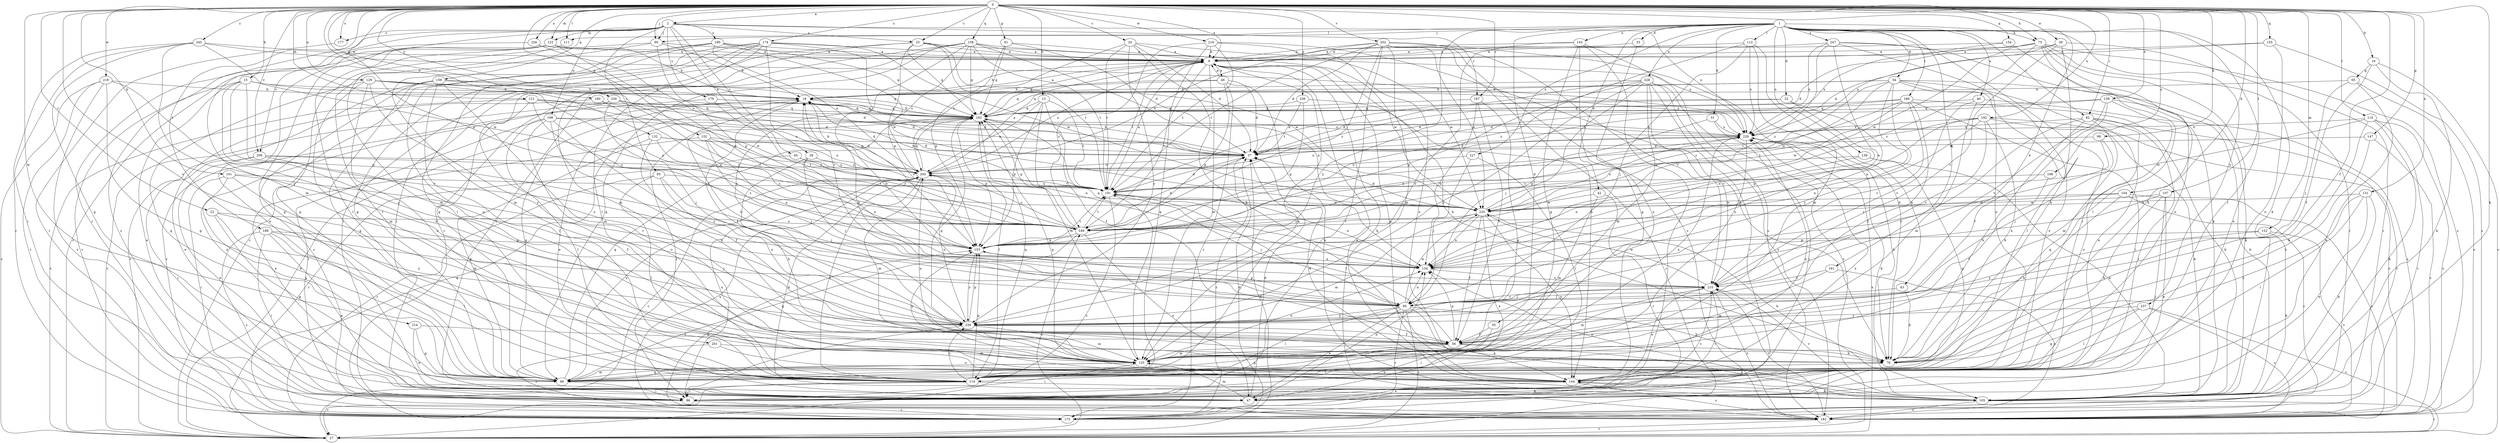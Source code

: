 strict digraph  {
0;
1;
2;
9;
13;
15;
16;
18;
20;
22;
25;
26;
27;
31;
32;
33;
34;
35;
37;
38;
40;
42;
43;
45;
46;
47;
56;
61;
65;
66;
75;
76;
82;
85;
86;
90;
95;
99;
101;
104;
105;
107;
110;
111;
112;
114;
121;
122;
123;
125;
129;
131;
132;
134;
138;
139;
143;
144;
147;
152;
153;
154;
155;
158;
159;
160;
161;
162;
167;
172;
174;
177;
179;
180;
182;
188;
189;
191;
192;
198;
199;
200;
201;
202;
209;
210;
214;
216;
218;
220;
226;
227;
228;
229;
230;
236;
237;
239;
245;
247;
249;
0 -> 2  [label=a];
0 -> 9  [label=a];
0 -> 13  [label=b];
0 -> 15  [label=b];
0 -> 16  [label=b];
0 -> 20  [label=c];
0 -> 22  [label=c];
0 -> 25  [label=c];
0 -> 38  [label=e];
0 -> 56  [label=f];
0 -> 61  [label=g];
0 -> 75  [label=h];
0 -> 82  [label=i];
0 -> 90  [label=j];
0 -> 99  [label=k];
0 -> 101  [label=k];
0 -> 104  [label=k];
0 -> 105  [label=k];
0 -> 107  [label=l];
0 -> 110  [label=l];
0 -> 111  [label=l];
0 -> 121  [label=m];
0 -> 122  [label=m];
0 -> 123  [label=m];
0 -> 129  [label=n];
0 -> 131  [label=n];
0 -> 132  [label=n];
0 -> 138  [label=o];
0 -> 147  [label=p];
0 -> 152  [label=p];
0 -> 153  [label=p];
0 -> 154  [label=q];
0 -> 155  [label=q];
0 -> 158  [label=q];
0 -> 159  [label=q];
0 -> 160  [label=q];
0 -> 167  [label=r];
0 -> 174  [label=s];
0 -> 177  [label=s];
0 -> 188  [label=t];
0 -> 192  [label=u];
0 -> 198  [label=u];
0 -> 201  [label=v];
0 -> 202  [label=v];
0 -> 209  [label=v];
0 -> 214  [label=w];
0 -> 216  [label=w];
0 -> 218  [label=w];
0 -> 226  [label=x];
0 -> 230  [label=y];
0 -> 236  [label=y];
0 -> 245  [label=z];
1 -> 31  [label=d];
1 -> 32  [label=d];
1 -> 33  [label=d];
1 -> 34  [label=d];
1 -> 35  [label=d];
1 -> 40  [label=e];
1 -> 42  [label=e];
1 -> 43  [label=e];
1 -> 75  [label=h];
1 -> 82  [label=i];
1 -> 90  [label=j];
1 -> 105  [label=k];
1 -> 111  [label=l];
1 -> 112  [label=l];
1 -> 114  [label=l];
1 -> 139  [label=o];
1 -> 143  [label=o];
1 -> 161  [label=q];
1 -> 189  [label=t];
1 -> 227  [label=x];
1 -> 228  [label=x];
1 -> 237  [label=y];
1 -> 239  [label=y];
1 -> 247  [label=z];
2 -> 25  [label=c];
2 -> 26  [label=c];
2 -> 45  [label=e];
2 -> 85  [label=i];
2 -> 90  [label=j];
2 -> 123  [label=m];
2 -> 125  [label=m];
2 -> 167  [label=r];
2 -> 172  [label=r];
2 -> 177  [label=s];
2 -> 179  [label=s];
2 -> 180  [label=s];
2 -> 199  [label=u];
2 -> 209  [label=v];
2 -> 229  [label=x];
9 -> 18  [label=b];
9 -> 46  [label=e];
9 -> 76  [label=h];
9 -> 105  [label=k];
9 -> 125  [label=m];
9 -> 144  [label=o];
9 -> 162  [label=q];
9 -> 191  [label=t];
9 -> 200  [label=u];
9 -> 249  [label=z];
13 -> 56  [label=f];
13 -> 125  [label=m];
13 -> 153  [label=p];
13 -> 162  [label=q];
13 -> 191  [label=t];
13 -> 200  [label=u];
15 -> 18  [label=b];
15 -> 37  [label=d];
15 -> 47  [label=e];
15 -> 153  [label=p];
15 -> 172  [label=r];
15 -> 210  [label=v];
15 -> 239  [label=y];
16 -> 27  [label=c];
16 -> 56  [label=f];
16 -> 65  [label=g];
16 -> 105  [label=k];
18 -> 9  [label=a];
18 -> 47  [label=e];
18 -> 56  [label=f];
18 -> 66  [label=g];
18 -> 162  [label=q];
20 -> 9  [label=a];
20 -> 37  [label=d];
20 -> 76  [label=h];
20 -> 191  [label=t];
20 -> 200  [label=u];
20 -> 220  [label=w];
20 -> 239  [label=y];
22 -> 66  [label=g];
22 -> 114  [label=l];
22 -> 239  [label=y];
22 -> 249  [label=z];
25 -> 9  [label=a];
25 -> 66  [label=g];
25 -> 86  [label=i];
25 -> 153  [label=p];
25 -> 162  [label=q];
25 -> 191  [label=t];
25 -> 220  [label=w];
25 -> 229  [label=x];
26 -> 76  [label=h];
26 -> 95  [label=j];
26 -> 134  [label=n];
26 -> 200  [label=u];
27 -> 18  [label=b];
27 -> 37  [label=d];
27 -> 162  [label=q];
27 -> 229  [label=x];
27 -> 249  [label=z];
31 -> 86  [label=i];
31 -> 153  [label=p];
31 -> 229  [label=x];
32 -> 37  [label=d];
32 -> 134  [label=n];
32 -> 162  [label=q];
32 -> 239  [label=y];
33 -> 9  [label=a];
33 -> 66  [label=g];
34 -> 18  [label=b];
34 -> 47  [label=e];
34 -> 105  [label=k];
34 -> 114  [label=l];
34 -> 134  [label=n];
34 -> 144  [label=o];
34 -> 162  [label=q];
34 -> 220  [label=w];
34 -> 239  [label=y];
34 -> 249  [label=z];
35 -> 56  [label=f];
35 -> 86  [label=i];
37 -> 18  [label=b];
37 -> 172  [label=r];
37 -> 200  [label=u];
38 -> 9  [label=a];
38 -> 76  [label=h];
38 -> 172  [label=r];
38 -> 210  [label=v];
38 -> 229  [label=x];
40 -> 125  [label=m];
40 -> 162  [label=q];
40 -> 182  [label=s];
40 -> 210  [label=v];
42 -> 125  [label=m];
42 -> 172  [label=r];
42 -> 220  [label=w];
43 -> 76  [label=h];
43 -> 95  [label=j];
45 -> 172  [label=r];
45 -> 191  [label=t];
45 -> 200  [label=u];
46 -> 9  [label=a];
46 -> 18  [label=b];
46 -> 37  [label=d];
46 -> 105  [label=k];
46 -> 153  [label=p];
46 -> 162  [label=q];
46 -> 172  [label=r];
47 -> 37  [label=d];
47 -> 125  [label=m];
47 -> 134  [label=n];
47 -> 210  [label=v];
56 -> 66  [label=g];
56 -> 76  [label=h];
56 -> 105  [label=k];
56 -> 125  [label=m];
56 -> 134  [label=n];
56 -> 162  [label=q];
56 -> 191  [label=t];
61 -> 9  [label=a];
61 -> 37  [label=d];
61 -> 153  [label=p];
61 -> 162  [label=q];
65 -> 18  [label=b];
65 -> 47  [label=e];
65 -> 95  [label=j];
65 -> 182  [label=s];
66 -> 86  [label=i];
66 -> 125  [label=m];
66 -> 162  [label=q];
66 -> 200  [label=u];
75 -> 9  [label=a];
75 -> 37  [label=d];
75 -> 47  [label=e];
75 -> 114  [label=l];
75 -> 144  [label=o];
75 -> 172  [label=r];
75 -> 182  [label=s];
75 -> 220  [label=w];
75 -> 249  [label=z];
76 -> 114  [label=l];
76 -> 200  [label=u];
82 -> 66  [label=g];
82 -> 76  [label=h];
82 -> 86  [label=i];
82 -> 144  [label=o];
82 -> 182  [label=s];
82 -> 229  [label=x];
82 -> 239  [label=y];
85 -> 95  [label=j];
85 -> 114  [label=l];
85 -> 172  [label=r];
85 -> 191  [label=t];
85 -> 239  [label=y];
86 -> 172  [label=r];
86 -> 200  [label=u];
86 -> 210  [label=v];
86 -> 229  [label=x];
90 -> 9  [label=a];
90 -> 18  [label=b];
90 -> 66  [label=g];
90 -> 114  [label=l];
90 -> 153  [label=p];
95 -> 18  [label=b];
95 -> 27  [label=c];
95 -> 47  [label=e];
95 -> 76  [label=h];
95 -> 105  [label=k];
95 -> 114  [label=l];
95 -> 134  [label=n];
95 -> 153  [label=p];
95 -> 172  [label=r];
95 -> 210  [label=v];
95 -> 220  [label=w];
95 -> 239  [label=y];
99 -> 37  [label=d];
99 -> 95  [label=j];
99 -> 134  [label=n];
101 -> 66  [label=g];
101 -> 86  [label=i];
101 -> 125  [label=m];
101 -> 191  [label=t];
101 -> 210  [label=v];
104 -> 76  [label=h];
104 -> 172  [label=r];
104 -> 182  [label=s];
104 -> 220  [label=w];
104 -> 249  [label=z];
105 -> 27  [label=c];
105 -> 134  [label=n];
105 -> 144  [label=o];
105 -> 182  [label=s];
105 -> 210  [label=v];
107 -> 47  [label=e];
107 -> 76  [label=h];
107 -> 86  [label=i];
107 -> 134  [label=n];
107 -> 220  [label=w];
110 -> 76  [label=h];
110 -> 105  [label=k];
110 -> 172  [label=r];
110 -> 182  [label=s];
110 -> 220  [label=w];
110 -> 229  [label=x];
111 -> 125  [label=m];
112 -> 9  [label=a];
112 -> 76  [label=h];
112 -> 95  [label=j];
112 -> 125  [label=m];
112 -> 229  [label=x];
112 -> 249  [label=z];
114 -> 9  [label=a];
114 -> 27  [label=c];
114 -> 86  [label=i];
114 -> 105  [label=k];
114 -> 153  [label=p];
114 -> 162  [label=q];
114 -> 229  [label=x];
114 -> 239  [label=y];
121 -> 27  [label=c];
121 -> 37  [label=d];
121 -> 162  [label=q];
121 -> 200  [label=u];
121 -> 239  [label=y];
121 -> 249  [label=z];
122 -> 105  [label=k];
122 -> 153  [label=p];
122 -> 182  [label=s];
122 -> 239  [label=y];
123 -> 9  [label=a];
123 -> 18  [label=b];
123 -> 27  [label=c];
123 -> 47  [label=e];
123 -> 66  [label=g];
123 -> 114  [label=l];
123 -> 153  [label=p];
125 -> 66  [label=g];
125 -> 86  [label=i];
125 -> 134  [label=n];
125 -> 144  [label=o];
125 -> 153  [label=p];
125 -> 191  [label=t];
125 -> 229  [label=x];
129 -> 18  [label=b];
129 -> 66  [label=g];
129 -> 125  [label=m];
129 -> 144  [label=o];
129 -> 162  [label=q];
129 -> 220  [label=w];
129 -> 239  [label=y];
129 -> 249  [label=z];
131 -> 47  [label=e];
131 -> 76  [label=h];
131 -> 105  [label=k];
131 -> 114  [label=l];
131 -> 220  [label=w];
132 -> 37  [label=d];
132 -> 56  [label=f];
132 -> 66  [label=g];
132 -> 200  [label=u];
132 -> 249  [label=z];
134 -> 18  [label=b];
134 -> 162  [label=q];
134 -> 210  [label=v];
138 -> 37  [label=d];
138 -> 56  [label=f];
138 -> 105  [label=k];
138 -> 125  [label=m];
138 -> 162  [label=q];
138 -> 210  [label=v];
139 -> 66  [label=g];
139 -> 105  [label=k];
139 -> 134  [label=n];
139 -> 200  [label=u];
143 -> 9  [label=a];
143 -> 66  [label=g];
143 -> 86  [label=i];
143 -> 144  [label=o];
143 -> 182  [label=s];
143 -> 239  [label=y];
144 -> 37  [label=d];
144 -> 47  [label=e];
144 -> 105  [label=k];
144 -> 162  [label=q];
144 -> 182  [label=s];
147 -> 37  [label=d];
147 -> 76  [label=h];
147 -> 182  [label=s];
152 -> 37  [label=d];
152 -> 47  [label=e];
152 -> 95  [label=j];
152 -> 134  [label=n];
152 -> 191  [label=t];
152 -> 249  [label=z];
153 -> 134  [label=n];
153 -> 191  [label=t];
153 -> 239  [label=y];
154 -> 9  [label=a];
154 -> 76  [label=h];
154 -> 229  [label=x];
155 -> 9  [label=a];
155 -> 37  [label=d];
155 -> 144  [label=o];
155 -> 182  [label=s];
158 -> 9  [label=a];
158 -> 66  [label=g];
158 -> 86  [label=i];
158 -> 134  [label=n];
158 -> 162  [label=q];
158 -> 172  [label=r];
158 -> 191  [label=t];
158 -> 200  [label=u];
158 -> 220  [label=w];
158 -> 239  [label=y];
159 -> 18  [label=b];
159 -> 27  [label=c];
159 -> 66  [label=g];
159 -> 114  [label=l];
159 -> 125  [label=m];
159 -> 182  [label=s];
159 -> 229  [label=x];
160 -> 47  [label=e];
160 -> 162  [label=q];
160 -> 249  [label=z];
161 -> 125  [label=m];
161 -> 182  [label=s];
161 -> 210  [label=v];
162 -> 18  [label=b];
162 -> 86  [label=i];
162 -> 114  [label=l];
162 -> 134  [label=n];
162 -> 153  [label=p];
162 -> 229  [label=x];
167 -> 56  [label=f];
167 -> 66  [label=g];
167 -> 134  [label=n];
167 -> 162  [label=q];
172 -> 37  [label=d];
174 -> 9  [label=a];
174 -> 27  [label=c];
174 -> 66  [label=g];
174 -> 86  [label=i];
174 -> 114  [label=l];
174 -> 125  [label=m];
174 -> 153  [label=p];
174 -> 210  [label=v];
174 -> 220  [label=w];
177 -> 172  [label=r];
179 -> 37  [label=d];
179 -> 162  [label=q];
179 -> 172  [label=r];
179 -> 249  [label=z];
180 -> 9  [label=a];
180 -> 114  [label=l];
180 -> 125  [label=m];
180 -> 144  [label=o];
180 -> 162  [label=q];
180 -> 200  [label=u];
180 -> 220  [label=w];
182 -> 9  [label=a];
182 -> 27  [label=c];
182 -> 153  [label=p];
182 -> 200  [label=u];
182 -> 210  [label=v];
188 -> 47  [label=e];
188 -> 86  [label=i];
188 -> 95  [label=j];
188 -> 114  [label=l];
188 -> 153  [label=p];
188 -> 182  [label=s];
189 -> 37  [label=d];
189 -> 56  [label=f];
189 -> 86  [label=i];
189 -> 105  [label=k];
189 -> 162  [label=q];
189 -> 191  [label=t];
189 -> 210  [label=v];
189 -> 220  [label=w];
191 -> 9  [label=a];
191 -> 18  [label=b];
191 -> 27  [label=c];
191 -> 37  [label=d];
191 -> 95  [label=j];
191 -> 134  [label=n];
191 -> 200  [label=u];
191 -> 220  [label=w];
192 -> 76  [label=h];
192 -> 105  [label=k];
192 -> 134  [label=n];
192 -> 153  [label=p];
192 -> 172  [label=r];
192 -> 191  [label=t];
192 -> 210  [label=v];
192 -> 229  [label=x];
198 -> 56  [label=f];
198 -> 191  [label=t];
199 -> 37  [label=d];
199 -> 76  [label=h];
199 -> 86  [label=i];
199 -> 114  [label=l];
199 -> 144  [label=o];
199 -> 229  [label=x];
199 -> 239  [label=y];
200 -> 9  [label=a];
200 -> 18  [label=b];
200 -> 27  [label=c];
200 -> 105  [label=k];
200 -> 114  [label=l];
200 -> 125  [label=m];
200 -> 162  [label=q];
200 -> 191  [label=t];
201 -> 125  [label=m];
201 -> 144  [label=o];
201 -> 172  [label=r];
202 -> 9  [label=a];
202 -> 37  [label=d];
202 -> 76  [label=h];
202 -> 86  [label=i];
202 -> 125  [label=m];
202 -> 144  [label=o];
202 -> 182  [label=s];
202 -> 191  [label=t];
202 -> 200  [label=u];
202 -> 210  [label=v];
202 -> 220  [label=w];
202 -> 249  [label=z];
209 -> 47  [label=e];
209 -> 56  [label=f];
209 -> 86  [label=i];
209 -> 200  [label=u];
209 -> 249  [label=z];
210 -> 95  [label=j];
210 -> 125  [label=m];
210 -> 144  [label=o];
210 -> 182  [label=s];
210 -> 220  [label=w];
214 -> 47  [label=e];
214 -> 56  [label=f];
214 -> 66  [label=g];
216 -> 9  [label=a];
216 -> 66  [label=g];
216 -> 76  [label=h];
216 -> 144  [label=o];
216 -> 191  [label=t];
216 -> 249  [label=z];
218 -> 18  [label=b];
218 -> 27  [label=c];
218 -> 66  [label=g];
218 -> 76  [label=h];
218 -> 172  [label=r];
218 -> 182  [label=s];
220 -> 37  [label=d];
220 -> 47  [label=e];
220 -> 56  [label=f];
220 -> 105  [label=k];
220 -> 125  [label=m];
220 -> 134  [label=n];
220 -> 144  [label=o];
220 -> 229  [label=x];
220 -> 249  [label=z];
226 -> 9  [label=a];
226 -> 182  [label=s];
226 -> 200  [label=u];
227 -> 95  [label=j];
227 -> 114  [label=l];
227 -> 200  [label=u];
228 -> 18  [label=b];
228 -> 27  [label=c];
228 -> 95  [label=j];
228 -> 125  [label=m];
228 -> 153  [label=p];
228 -> 172  [label=r];
228 -> 182  [label=s];
228 -> 191  [label=t];
228 -> 210  [label=v];
228 -> 239  [label=y];
229 -> 37  [label=d];
229 -> 76  [label=h];
229 -> 105  [label=k];
229 -> 114  [label=l];
229 -> 162  [label=q];
229 -> 200  [label=u];
230 -> 27  [label=c];
230 -> 37  [label=d];
230 -> 47  [label=e];
230 -> 95  [label=j];
230 -> 162  [label=q];
230 -> 249  [label=z];
236 -> 27  [label=c];
236 -> 37  [label=d];
236 -> 153  [label=p];
236 -> 162  [label=q];
237 -> 27  [label=c];
237 -> 66  [label=g];
237 -> 114  [label=l];
237 -> 182  [label=s];
237 -> 239  [label=y];
239 -> 18  [label=b];
239 -> 56  [label=f];
239 -> 86  [label=i];
239 -> 125  [label=m];
239 -> 153  [label=p];
239 -> 200  [label=u];
245 -> 9  [label=a];
245 -> 66  [label=g];
245 -> 86  [label=i];
245 -> 172  [label=r];
245 -> 220  [label=w];
245 -> 229  [label=x];
245 -> 239  [label=y];
247 -> 9  [label=a];
247 -> 86  [label=i];
247 -> 105  [label=k];
247 -> 134  [label=n];
247 -> 144  [label=o];
247 -> 229  [label=x];
247 -> 249  [label=z];
249 -> 37  [label=d];
249 -> 47  [label=e];
249 -> 66  [label=g];
249 -> 153  [label=p];
249 -> 162  [label=q];
249 -> 191  [label=t];
249 -> 200  [label=u];
249 -> 229  [label=x];
}
